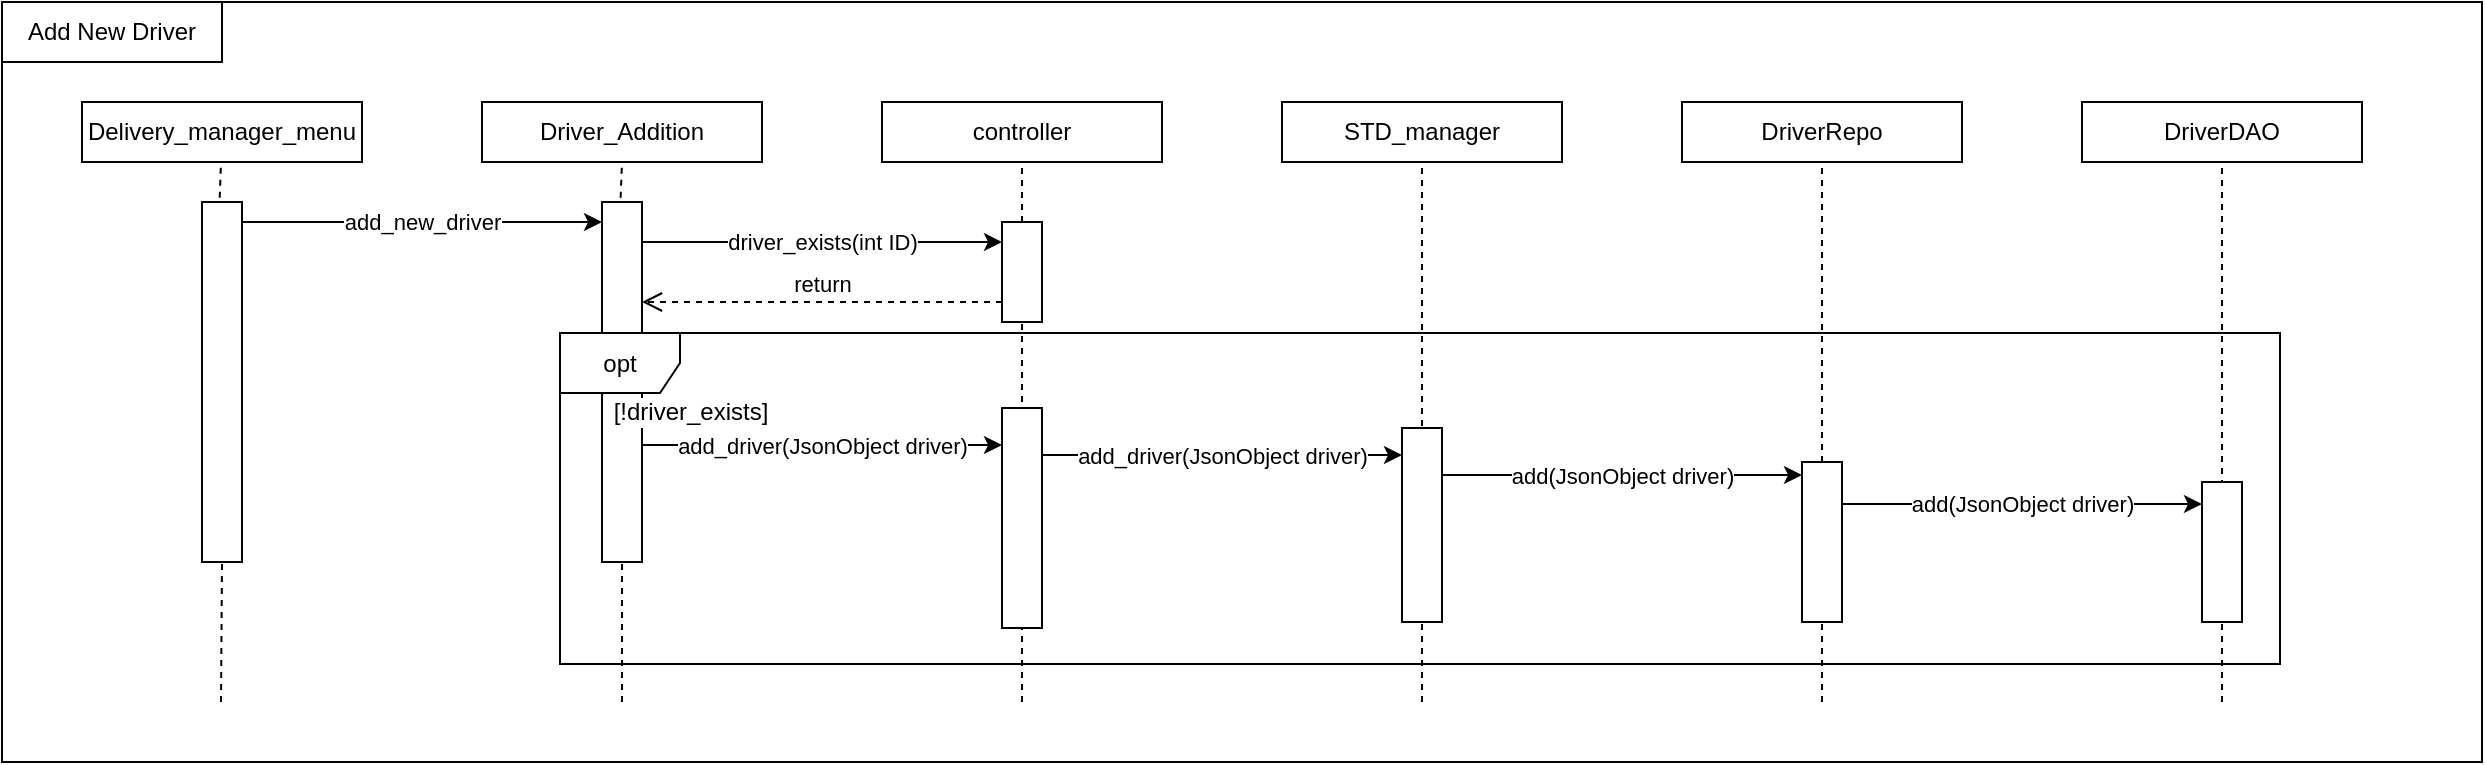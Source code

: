<mxfile version="24.6.4" type="github">
  <diagram name="‫עמוד-1‬" id="pWfZaAaE1c-4aH5qUuME">
    <mxGraphModel dx="1615" dy="803" grid="1" gridSize="10" guides="1" tooltips="1" connect="1" arrows="1" fold="1" page="1" pageScale="1" pageWidth="827" pageHeight="1169" math="0" shadow="0">
      <root>
        <mxCell id="0" />
        <mxCell id="1" parent="0" />
        <mxCell id="qM83F7fuRtc4hNPLxj9S-1" value="" style="rounded=0;whiteSpace=wrap;html=1;" vertex="1" parent="1">
          <mxGeometry x="20" y="40" width="1240" height="380" as="geometry" />
        </mxCell>
        <mxCell id="qM83F7fuRtc4hNPLxj9S-2" value="Add New Driver" style="rounded=0;whiteSpace=wrap;html=1;" vertex="1" parent="1">
          <mxGeometry x="20" y="40" width="110" height="30" as="geometry" />
        </mxCell>
        <mxCell id="qM83F7fuRtc4hNPLxj9S-3" value="Delivery_manager_menu" style="rounded=0;whiteSpace=wrap;html=1;" vertex="1" parent="1">
          <mxGeometry x="60" y="90" width="140" height="30" as="geometry" />
        </mxCell>
        <mxCell id="qM83F7fuRtc4hNPLxj9S-4" value="Driver_Addition" style="rounded=0;whiteSpace=wrap;html=1;" vertex="1" parent="1">
          <mxGeometry x="260" y="90" width="140" height="30" as="geometry" />
        </mxCell>
        <mxCell id="qM83F7fuRtc4hNPLxj9S-5" value="" style="endArrow=none;dashed=1;html=1;rounded=0;entryX=0.5;entryY=1;entryDx=0;entryDy=0;exitX=0.141;exitY=0.921;exitDx=0;exitDy=0;exitPerimeter=0;" edge="1" parent="1" source="qM83F7fuRtc4hNPLxj9S-14" target="qM83F7fuRtc4hNPLxj9S-4">
          <mxGeometry width="50" height="50" relative="1" as="geometry">
            <mxPoint x="330" y="390" as="sourcePoint" />
            <mxPoint x="350" y="140" as="targetPoint" />
          </mxGeometry>
        </mxCell>
        <mxCell id="qM83F7fuRtc4hNPLxj9S-6" value="controller" style="rounded=0;whiteSpace=wrap;html=1;" vertex="1" parent="1">
          <mxGeometry x="460" y="90" width="140" height="30" as="geometry" />
        </mxCell>
        <mxCell id="qM83F7fuRtc4hNPLxj9S-7" value="" style="endArrow=none;dashed=1;html=1;rounded=0;entryX=0.5;entryY=1;entryDx=0;entryDy=0;exitX=0.141;exitY=0.921;exitDx=0;exitDy=0;exitPerimeter=0;" edge="1" parent="1" target="qM83F7fuRtc4hNPLxj9S-6">
          <mxGeometry width="50" height="50" relative="1" as="geometry">
            <mxPoint x="530" y="390" as="sourcePoint" />
            <mxPoint x="550" y="140" as="targetPoint" />
          </mxGeometry>
        </mxCell>
        <mxCell id="qM83F7fuRtc4hNPLxj9S-8" value="STD_manager" style="rounded=0;whiteSpace=wrap;html=1;" vertex="1" parent="1">
          <mxGeometry x="660" y="90" width="140" height="30" as="geometry" />
        </mxCell>
        <mxCell id="qM83F7fuRtc4hNPLxj9S-9" value="" style="endArrow=none;dashed=1;html=1;rounded=0;entryX=0.5;entryY=1;entryDx=0;entryDy=0;exitX=0.141;exitY=0.921;exitDx=0;exitDy=0;exitPerimeter=0;" edge="1" parent="1" target="qM83F7fuRtc4hNPLxj9S-8">
          <mxGeometry width="50" height="50" relative="1" as="geometry">
            <mxPoint x="730" y="390" as="sourcePoint" />
            <mxPoint x="750" y="140" as="targetPoint" />
          </mxGeometry>
        </mxCell>
        <mxCell id="qM83F7fuRtc4hNPLxj9S-10" value="" style="endArrow=none;dashed=1;html=1;rounded=0;entryX=0.5;entryY=1;entryDx=0;entryDy=0;exitX=0.141;exitY=0.921;exitDx=0;exitDy=0;exitPerimeter=0;" edge="1" parent="1" source="qM83F7fuRtc4hNPLxj9S-12">
          <mxGeometry width="50" height="50" relative="1" as="geometry">
            <mxPoint x="129.5" y="390" as="sourcePoint" />
            <mxPoint x="129.5" y="120" as="targetPoint" />
          </mxGeometry>
        </mxCell>
        <mxCell id="qM83F7fuRtc4hNPLxj9S-11" value="" style="endArrow=none;dashed=1;html=1;rounded=0;entryX=0.5;entryY=1;entryDx=0;entryDy=0;exitX=0.141;exitY=0.921;exitDx=0;exitDy=0;exitPerimeter=0;" edge="1" parent="1" target="qM83F7fuRtc4hNPLxj9S-12">
          <mxGeometry width="50" height="50" relative="1" as="geometry">
            <mxPoint x="129.5" y="390" as="sourcePoint" />
            <mxPoint x="129.5" y="120" as="targetPoint" />
          </mxGeometry>
        </mxCell>
        <mxCell id="qM83F7fuRtc4hNPLxj9S-12" value="" style="rounded=0;whiteSpace=wrap;html=1;" vertex="1" parent="1">
          <mxGeometry x="120" y="140" width="20" height="180" as="geometry" />
        </mxCell>
        <mxCell id="qM83F7fuRtc4hNPLxj9S-13" value="" style="endArrow=none;dashed=1;html=1;rounded=0;entryX=0.5;entryY=1;entryDx=0;entryDy=0;exitX=0.141;exitY=0.921;exitDx=0;exitDy=0;exitPerimeter=0;" edge="1" parent="1" target="qM83F7fuRtc4hNPLxj9S-14">
          <mxGeometry width="50" height="50" relative="1" as="geometry">
            <mxPoint x="330" y="390" as="sourcePoint" />
            <mxPoint x="330" y="120" as="targetPoint" />
          </mxGeometry>
        </mxCell>
        <mxCell id="qM83F7fuRtc4hNPLxj9S-14" value="" style="rounded=0;whiteSpace=wrap;html=1;" vertex="1" parent="1">
          <mxGeometry x="320" y="140" width="20" height="180" as="geometry" />
        </mxCell>
        <mxCell id="qM83F7fuRtc4hNPLxj9S-15" value="" style="endArrow=classic;html=1;rounded=0;entryX=0;entryY=0.25;entryDx=0;entryDy=0;exitX=1;exitY=0.25;exitDx=0;exitDy=0;" edge="1" parent="1">
          <mxGeometry relative="1" as="geometry">
            <mxPoint x="140" y="150" as="sourcePoint" />
            <mxPoint x="320" y="150" as="targetPoint" />
          </mxGeometry>
        </mxCell>
        <mxCell id="qM83F7fuRtc4hNPLxj9S-16" value="add_new_driver" style="edgeLabel;resizable=0;html=1;;align=center;verticalAlign=middle;" connectable="0" vertex="1" parent="qM83F7fuRtc4hNPLxj9S-15">
          <mxGeometry relative="1" as="geometry" />
        </mxCell>
        <mxCell id="qM83F7fuRtc4hNPLxj9S-17" value="" style="rounded=0;whiteSpace=wrap;html=1;" vertex="1" parent="1">
          <mxGeometry x="520" y="150" width="20" height="50" as="geometry" />
        </mxCell>
        <mxCell id="qM83F7fuRtc4hNPLxj9S-18" value="" style="endArrow=classic;html=1;rounded=0;entryX=0;entryY=0.25;entryDx=0;entryDy=0;exitX=1;exitY=0.25;exitDx=0;exitDy=0;" edge="1" parent="1">
          <mxGeometry relative="1" as="geometry">
            <mxPoint x="340" y="160" as="sourcePoint" />
            <mxPoint x="520" y="160" as="targetPoint" />
          </mxGeometry>
        </mxCell>
        <mxCell id="qM83F7fuRtc4hNPLxj9S-19" value="driver_exists(int ID)" style="edgeLabel;resizable=0;html=1;;align=center;verticalAlign=middle;" connectable="0" vertex="1" parent="qM83F7fuRtc4hNPLxj9S-18">
          <mxGeometry relative="1" as="geometry" />
        </mxCell>
        <mxCell id="qM83F7fuRtc4hNPLxj9S-20" value="" style="endArrow=classic;html=1;rounded=0;entryX=0;entryY=0.25;entryDx=0;entryDy=0;exitX=1;exitY=0.25;exitDx=0;exitDy=0;" edge="1" parent="1">
          <mxGeometry relative="1" as="geometry">
            <mxPoint x="340" y="261.5" as="sourcePoint" />
            <mxPoint x="520" y="261.5" as="targetPoint" />
          </mxGeometry>
        </mxCell>
        <mxCell id="qM83F7fuRtc4hNPLxj9S-21" value="add_driver(JsonObject driver)" style="edgeLabel;resizable=0;html=1;;align=center;verticalAlign=middle;" connectable="0" vertex="1" parent="qM83F7fuRtc4hNPLxj9S-20">
          <mxGeometry relative="1" as="geometry" />
        </mxCell>
        <mxCell id="qM83F7fuRtc4hNPLxj9S-22" value="" style="rounded=0;whiteSpace=wrap;html=1;" vertex="1" parent="1">
          <mxGeometry x="720" y="253" width="20" height="97" as="geometry" />
        </mxCell>
        <mxCell id="qM83F7fuRtc4hNPLxj9S-23" value="" style="endArrow=classic;html=1;rounded=0;entryX=0;entryY=0.25;entryDx=0;entryDy=0;exitX=1;exitY=0.25;exitDx=0;exitDy=0;" edge="1" parent="1">
          <mxGeometry relative="1" as="geometry">
            <mxPoint x="540" y="266.5" as="sourcePoint" />
            <mxPoint x="720" y="266.5" as="targetPoint" />
          </mxGeometry>
        </mxCell>
        <mxCell id="qM83F7fuRtc4hNPLxj9S-24" value="add_driver(JsonObject driver)" style="edgeLabel;resizable=0;html=1;;align=center;verticalAlign=middle;" connectable="0" vertex="1" parent="qM83F7fuRtc4hNPLxj9S-23">
          <mxGeometry relative="1" as="geometry" />
        </mxCell>
        <mxCell id="qM83F7fuRtc4hNPLxj9S-25" value="DriverRepo" style="rounded=0;whiteSpace=wrap;html=1;" vertex="1" parent="1">
          <mxGeometry x="860" y="90" width="140" height="30" as="geometry" />
        </mxCell>
        <mxCell id="qM83F7fuRtc4hNPLxj9S-26" value="" style="endArrow=none;dashed=1;html=1;rounded=0;entryX=0.5;entryY=1;entryDx=0;entryDy=0;exitX=0.141;exitY=0.921;exitDx=0;exitDy=0;exitPerimeter=0;" edge="1" parent="1" target="qM83F7fuRtc4hNPLxj9S-25">
          <mxGeometry width="50" height="50" relative="1" as="geometry">
            <mxPoint x="930" y="390" as="sourcePoint" />
            <mxPoint x="950" y="140" as="targetPoint" />
          </mxGeometry>
        </mxCell>
        <mxCell id="qM83F7fuRtc4hNPLxj9S-27" value="" style="rounded=0;whiteSpace=wrap;html=1;" vertex="1" parent="1">
          <mxGeometry x="920" y="270" width="20" height="80" as="geometry" />
        </mxCell>
        <mxCell id="qM83F7fuRtc4hNPLxj9S-28" value="" style="endArrow=classic;html=1;rounded=0;entryX=0;entryY=0.25;entryDx=0;entryDy=0;exitX=1;exitY=0.25;exitDx=0;exitDy=0;" edge="1" parent="1">
          <mxGeometry relative="1" as="geometry">
            <mxPoint x="740" y="276.5" as="sourcePoint" />
            <mxPoint x="920" y="276.5" as="targetPoint" />
          </mxGeometry>
        </mxCell>
        <mxCell id="qM83F7fuRtc4hNPLxj9S-29" value="add(JsonObject driver)" style="edgeLabel;resizable=0;html=1;;align=center;verticalAlign=middle;" connectable="0" vertex="1" parent="qM83F7fuRtc4hNPLxj9S-28">
          <mxGeometry relative="1" as="geometry" />
        </mxCell>
        <mxCell id="qM83F7fuRtc4hNPLxj9S-30" value="DriverDAO" style="rounded=0;whiteSpace=wrap;html=1;" vertex="1" parent="1">
          <mxGeometry x="1060" y="90" width="140" height="30" as="geometry" />
        </mxCell>
        <mxCell id="qM83F7fuRtc4hNPLxj9S-31" value="" style="endArrow=none;dashed=1;html=1;rounded=0;entryX=0.5;entryY=1;entryDx=0;entryDy=0;exitX=0.141;exitY=0.921;exitDx=0;exitDy=0;exitPerimeter=0;" edge="1" parent="1" target="qM83F7fuRtc4hNPLxj9S-30">
          <mxGeometry width="50" height="50" relative="1" as="geometry">
            <mxPoint x="1130" y="390" as="sourcePoint" />
            <mxPoint x="1150" y="140" as="targetPoint" />
          </mxGeometry>
        </mxCell>
        <mxCell id="qM83F7fuRtc4hNPLxj9S-32" value="" style="endArrow=classic;html=1;rounded=0;entryX=0;entryY=0.25;entryDx=0;entryDy=0;exitX=1;exitY=0.25;exitDx=0;exitDy=0;" edge="1" parent="1">
          <mxGeometry relative="1" as="geometry">
            <mxPoint x="940" y="291" as="sourcePoint" />
            <mxPoint x="1120" y="291" as="targetPoint" />
          </mxGeometry>
        </mxCell>
        <mxCell id="qM83F7fuRtc4hNPLxj9S-33" value="add(JsonObject driver)" style="edgeLabel;resizable=0;html=1;;align=center;verticalAlign=middle;" connectable="0" vertex="1" parent="qM83F7fuRtc4hNPLxj9S-32">
          <mxGeometry relative="1" as="geometry" />
        </mxCell>
        <mxCell id="qM83F7fuRtc4hNPLxj9S-34" value="" style="rounded=0;whiteSpace=wrap;html=1;" vertex="1" parent="1">
          <mxGeometry x="520" y="243" width="20" height="110" as="geometry" />
        </mxCell>
        <mxCell id="qM83F7fuRtc4hNPLxj9S-35" value="return" style="html=1;verticalAlign=bottom;endArrow=open;dashed=1;endSize=8;curved=0;rounded=0;" edge="1" parent="1">
          <mxGeometry relative="1" as="geometry">
            <mxPoint x="520" y="190" as="sourcePoint" />
            <mxPoint x="340" y="190" as="targetPoint" />
          </mxGeometry>
        </mxCell>
        <mxCell id="qM83F7fuRtc4hNPLxj9S-36" value="opt" style="shape=umlFrame;whiteSpace=wrap;html=1;pointerEvents=0;" vertex="1" parent="1">
          <mxGeometry x="299" y="205.5" width="860" height="165.5" as="geometry" />
        </mxCell>
        <mxCell id="qM83F7fuRtc4hNPLxj9S-37" value="[!driver_exists]" style="text;html=1;align=center;verticalAlign=middle;resizable=0;points=[];autosize=1;strokeColor=none;fillColor=none;labelBackgroundColor=default;" vertex="1" parent="1">
          <mxGeometry x="314" y="230" width="100" height="30" as="geometry" />
        </mxCell>
        <mxCell id="qM83F7fuRtc4hNPLxj9S-38" value="" style="rounded=0;whiteSpace=wrap;html=1;" vertex="1" parent="1">
          <mxGeometry x="1120" y="280" width="20" height="70" as="geometry" />
        </mxCell>
      </root>
    </mxGraphModel>
  </diagram>
</mxfile>

